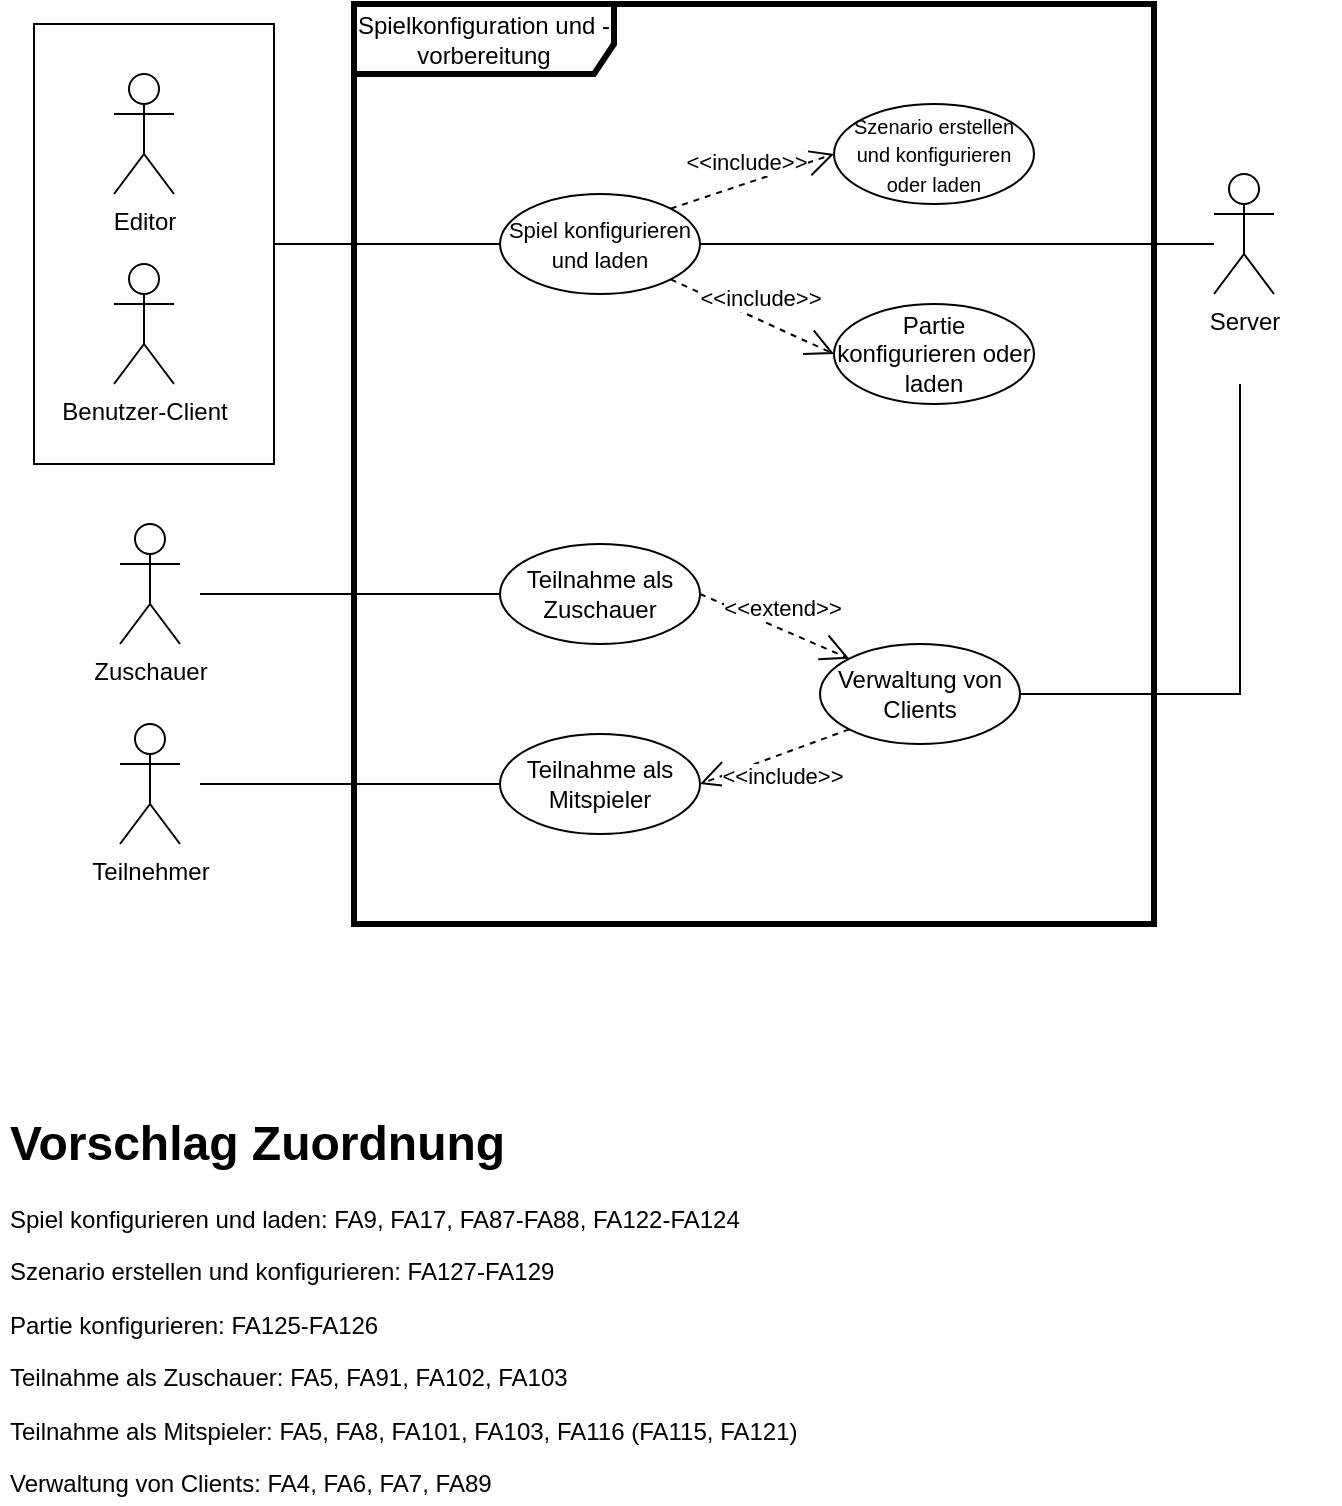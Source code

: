 <mxfile version="15.8.4" type="device"><diagram id="e1bd54ijZDesO75E0tiB" name="Page-1"><mxGraphModel dx="1929" dy="865" grid="1" gridSize="10" guides="1" tooltips="1" connect="1" arrows="1" fold="1" page="1" pageScale="1" pageWidth="827" pageHeight="1169" math="0" shadow="0"><root><mxCell id="0"/><mxCell id="1" parent="0"/><mxCell id="_CUmBgfPYOE3raKFA09p-1" value="Spielkonfiguration und -vorbereitung" style="shape=umlFrame;whiteSpace=wrap;html=1;width=130;height=35;strokeWidth=3;" parent="1" vertex="1"><mxGeometry x="-563" y="50" width="400" height="460" as="geometry"/></mxCell><mxCell id="_CUmBgfPYOE3raKFA09p-2" value="&lt;div&gt;Server&lt;/div&gt;&lt;div&gt;&lt;br&gt;&lt;/div&gt;&lt;div&gt;&lt;br&gt;&lt;/div&gt;" style="shape=umlActor;verticalLabelPosition=bottom;verticalAlign=top;html=1;" parent="1" vertex="1"><mxGeometry x="-133" y="135" width="30" height="60" as="geometry"/></mxCell><mxCell id="_CUmBgfPYOE3raKFA09p-3" value="" style="endArrow=none;html=1;rounded=0;exitX=1;exitY=0.5;exitDx=0;exitDy=0;" parent="1" source="_CUmBgfPYOE3raKFA09p-4" edge="1"><mxGeometry width="50" height="50" relative="1" as="geometry"><mxPoint x="7" y="200" as="sourcePoint"/><mxPoint x="-133" y="170" as="targetPoint"/><Array as="points"/></mxGeometry></mxCell><mxCell id="_CUmBgfPYOE3raKFA09p-4" value="&lt;font style=&quot;font-size: 11px&quot;&gt;Spiel konfigurieren und laden &lt;br&gt;&lt;/font&gt;" style="ellipse;whiteSpace=wrap;html=1;" parent="1" vertex="1"><mxGeometry x="-490" y="145" width="100" height="50" as="geometry"/></mxCell><mxCell id="_CUmBgfPYOE3raKFA09p-5" value="" style="endArrow=none;html=1;rounded=0;entryX=0;entryY=0.5;entryDx=0;entryDy=0;" parent="1" target="_CUmBgfPYOE3raKFA09p-4" edge="1"><mxGeometry width="50" height="50" relative="1" as="geometry"><mxPoint x="-603" y="170" as="sourcePoint"/><mxPoint x="-563" y="95" as="targetPoint"/></mxGeometry></mxCell><mxCell id="_CUmBgfPYOE3raKFA09p-6" value="&lt;font style=&quot;font-size: 10px&quot;&gt;Szenario erstellen und konfigurieren oder laden&lt;/font&gt;" style="ellipse;whiteSpace=wrap;html=1;" parent="1" vertex="1"><mxGeometry x="-323" y="100" width="100" height="50" as="geometry"/></mxCell><mxCell id="_CUmBgfPYOE3raKFA09p-7" value="&lt;div&gt;&amp;lt;&amp;lt;include&amp;gt;&amp;gt;&lt;/div&gt;" style="endArrow=open;endSize=12;dashed=1;html=1;rounded=0;exitX=1;exitY=0;exitDx=0;exitDy=0;entryX=0;entryY=0.5;entryDx=0;entryDy=0;" parent="1" source="_CUmBgfPYOE3raKFA09p-4" target="_CUmBgfPYOE3raKFA09p-6" edge="1"><mxGeometry y="10" width="160" relative="1" as="geometry"><mxPoint x="-293.0" y="-20" as="sourcePoint"/><mxPoint x="-238.62" y="2.456" as="targetPoint"/><mxPoint as="offset"/></mxGeometry></mxCell><mxCell id="_CUmBgfPYOE3raKFA09p-8" value="" style="group" parent="1" vertex="1" connectable="0"><mxGeometry x="-723" y="60" width="120" height="220" as="geometry"/></mxCell><mxCell id="_CUmBgfPYOE3raKFA09p-9" value="" style="rounded=0;whiteSpace=wrap;html=1;fontSize=11;fillColor=none;" parent="_CUmBgfPYOE3raKFA09p-8" vertex="1"><mxGeometry width="120" height="220" as="geometry"/></mxCell><mxCell id="_CUmBgfPYOE3raKFA09p-10" value="Editor" style="shape=umlActor;verticalLabelPosition=bottom;verticalAlign=top;html=1;" parent="_CUmBgfPYOE3raKFA09p-8" vertex="1"><mxGeometry x="40" y="25" width="30" height="60" as="geometry"/></mxCell><mxCell id="_CUmBgfPYOE3raKFA09p-11" value="Benutzer-Client" style="shape=umlActor;verticalLabelPosition=bottom;verticalAlign=top;html=1;" parent="_CUmBgfPYOE3raKFA09p-8" vertex="1"><mxGeometry x="40" y="120" width="30" height="60" as="geometry"/></mxCell><mxCell id="_CUmBgfPYOE3raKFA09p-12" value="Partie konfigurieren oder laden" style="ellipse;whiteSpace=wrap;html=1;" parent="1" vertex="1"><mxGeometry x="-323" y="200" width="100" height="50" as="geometry"/></mxCell><mxCell id="_CUmBgfPYOE3raKFA09p-13" value="&lt;div&gt;&amp;lt;&amp;lt;include&amp;gt;&amp;gt;&lt;/div&gt;" style="endArrow=open;endSize=12;dashed=1;html=1;rounded=0;exitX=1;exitY=1;exitDx=0;exitDy=0;entryX=0;entryY=0.5;entryDx=0;entryDy=0;" parent="1" source="_CUmBgfPYOE3raKFA09p-4" target="_CUmBgfPYOE3raKFA09p-12" edge="1"><mxGeometry y="10" width="160" relative="1" as="geometry"><mxPoint x="-403" y="180" as="sourcePoint"/><mxPoint x="-313" y="135" as="targetPoint"/><mxPoint as="offset"/></mxGeometry></mxCell><mxCell id="_CUmBgfPYOE3raKFA09p-15" value="&lt;h1&gt;Vorschlag Zuordnung&lt;br&gt;&lt;/h1&gt;&lt;p&gt;Spiel konfigurieren und laden: FA9, FA17, FA87-FA88, FA122-FA124&lt;/p&gt;&lt;p&gt;Szenario erstellen und konfigurieren: FA127-FA129&lt;/p&gt;&lt;p&gt;Partie konfigurieren: FA125-FA126&lt;/p&gt;&lt;p&gt;Teilnahme als Zuschauer: FA5, FA91, FA102, FA103&lt;br&gt;&lt;/p&gt;&lt;p&gt;Teilnahme als Mitspieler: FA5, FA8, FA101, FA103, FA116 (FA115, FA121)&lt;br&gt;&lt;/p&gt;&lt;p&gt;Verwaltung von Clients: FA4, FA6, FA7, FA89&lt;/p&gt;" style="text;html=1;strokeColor=none;fillColor=none;spacing=5;spacingTop=-20;whiteSpace=wrap;overflow=hidden;rounded=0;" parent="1" vertex="1"><mxGeometry x="-740" y="600" width="670" height="200" as="geometry"/></mxCell><mxCell id="dzEAodZvXdb5mtQ69rXS-2" value="Zuschauer" style="shape=umlActor;verticalLabelPosition=bottom;verticalAlign=top;html=1;" parent="1" vertex="1"><mxGeometry x="-680" y="310" width="30" height="60" as="geometry"/></mxCell><mxCell id="dzEAodZvXdb5mtQ69rXS-3" value="&lt;div&gt;Teilnehmer&lt;/div&gt;&lt;div&gt;&lt;br&gt;&lt;/div&gt;" style="shape=umlActor;verticalLabelPosition=bottom;verticalAlign=top;html=1;" parent="1" vertex="1"><mxGeometry x="-680" y="410" width="30" height="60" as="geometry"/></mxCell><mxCell id="dzEAodZvXdb5mtQ69rXS-4" value="Teilnahme als Zuschauer" style="ellipse;whiteSpace=wrap;html=1;" parent="1" vertex="1"><mxGeometry x="-490" y="320" width="100" height="50" as="geometry"/></mxCell><mxCell id="dzEAodZvXdb5mtQ69rXS-5" value="Teilnahme als Mitspieler" style="ellipse;whiteSpace=wrap;html=1;" parent="1" vertex="1"><mxGeometry x="-490" y="415" width="100" height="50" as="geometry"/></mxCell><mxCell id="dzEAodZvXdb5mtQ69rXS-6" value="&lt;div&gt;Verwaltung von Clients&lt;/div&gt;" style="ellipse;whiteSpace=wrap;html=1;" parent="1" vertex="1"><mxGeometry x="-330" y="370" width="100" height="50" as="geometry"/></mxCell><mxCell id="dzEAodZvXdb5mtQ69rXS-8" value="&lt;div&gt;&amp;lt;&amp;lt;extend&amp;gt;&amp;gt;&lt;/div&gt;" style="endArrow=open;endSize=12;dashed=1;html=1;rounded=0;exitX=1;exitY=0.5;exitDx=0;exitDy=0;entryX=0;entryY=0;entryDx=0;entryDy=0;" parent="1" source="dzEAodZvXdb5mtQ69rXS-4" target="dzEAodZvXdb5mtQ69rXS-6" edge="1"><mxGeometry y="10" width="160" relative="1" as="geometry"><mxPoint x="-490" y="390" as="sourcePoint"/><mxPoint x="-330" y="390" as="targetPoint"/><mxPoint as="offset"/></mxGeometry></mxCell><mxCell id="dzEAodZvXdb5mtQ69rXS-9" value="" style="endArrow=none;html=1;rounded=0;entryX=0;entryY=0.5;entryDx=0;entryDy=0;" parent="1" target="dzEAodZvXdb5mtQ69rXS-4" edge="1"><mxGeometry width="50" height="50" relative="1" as="geometry"><mxPoint x="-640" y="345" as="sourcePoint"/><mxPoint x="-550" y="340" as="targetPoint"/></mxGeometry></mxCell><mxCell id="dzEAodZvXdb5mtQ69rXS-10" value="" style="endArrow=none;html=1;rounded=0;entryX=0;entryY=0.5;entryDx=0;entryDy=0;" parent="1" target="dzEAodZvXdb5mtQ69rXS-5" edge="1"><mxGeometry width="50" height="50" relative="1" as="geometry"><mxPoint x="-640" y="440" as="sourcePoint"/><mxPoint x="-500" y="424.5" as="targetPoint"/></mxGeometry></mxCell><mxCell id="dzEAodZvXdb5mtQ69rXS-11" value="" style="endArrow=none;html=1;rounded=0;exitX=1;exitY=0.5;exitDx=0;exitDy=0;" parent="1" source="dzEAodZvXdb5mtQ69rXS-6" edge="1"><mxGeometry width="50" height="50" relative="1" as="geometry"><mxPoint x="-230" y="394.5" as="sourcePoint"/><mxPoint x="-120" y="240" as="targetPoint"/><Array as="points"><mxPoint x="-120" y="395"/></Array></mxGeometry></mxCell><mxCell id="MgAd-wF2DW0IBALc4Kxf-1" value="&lt;div&gt;&amp;lt;&amp;lt;include&amp;gt;&amp;gt;&lt;/div&gt;" style="endArrow=open;endSize=12;dashed=1;html=1;rounded=0;exitX=0;exitY=1;exitDx=0;exitDy=0;entryX=1;entryY=0.5;entryDx=0;entryDy=0;" parent="1" source="dzEAodZvXdb5mtQ69rXS-6" target="dzEAodZvXdb5mtQ69rXS-5" edge="1"><mxGeometry y="10" width="160" relative="1" as="geometry"><mxPoint x="-394.645" y="197.678" as="sourcePoint"/><mxPoint x="-313" y="235" as="targetPoint"/><mxPoint as="offset"/></mxGeometry></mxCell></root></mxGraphModel></diagram></mxfile>